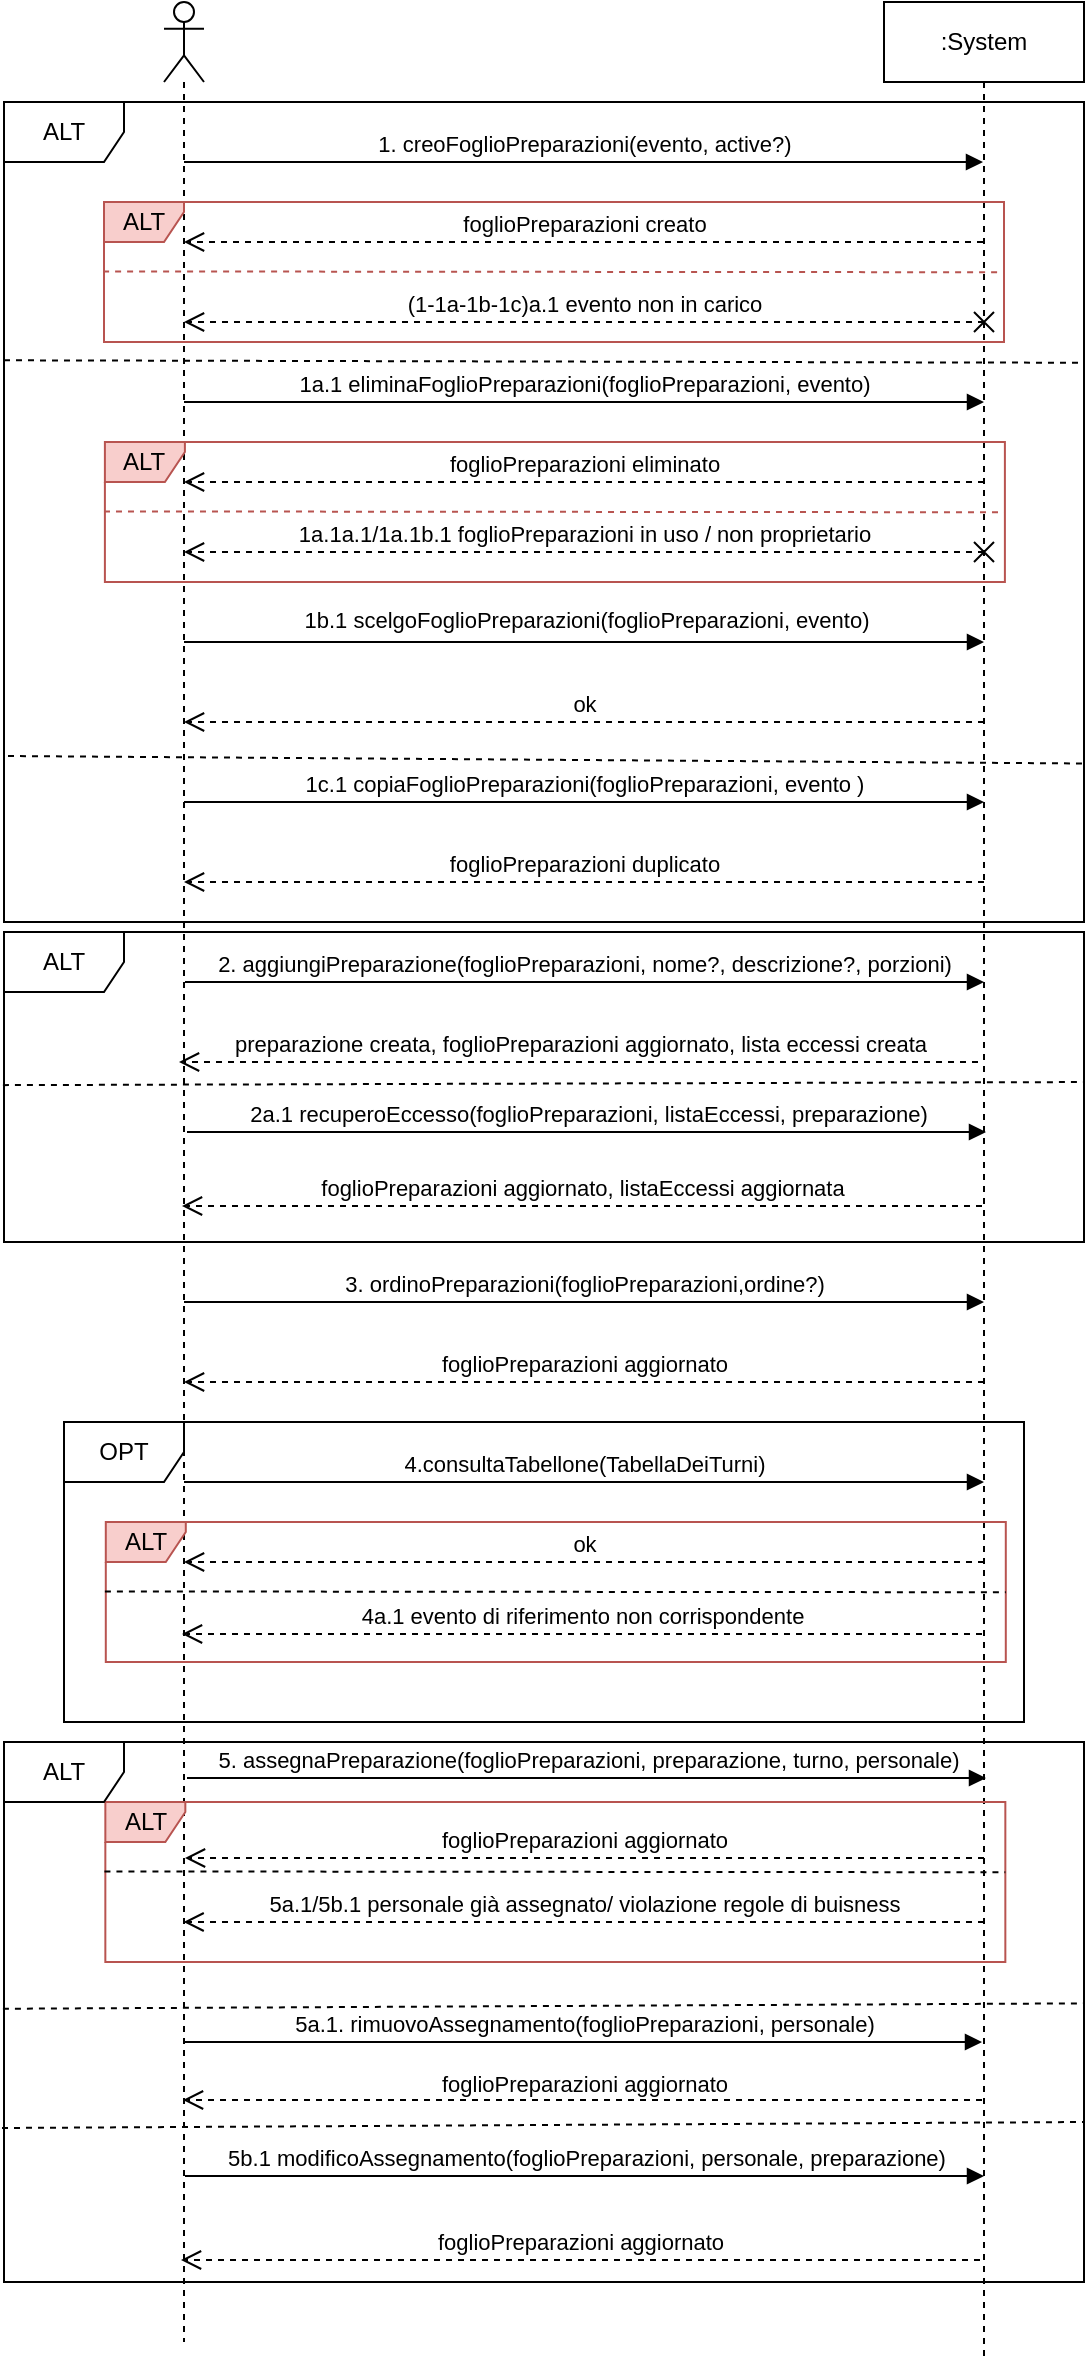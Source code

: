 <mxfile version="24.4.4" type="google">
  <diagram name="Pagina-1" id="llneEzFeN3V9gYq4IAdD">
    <mxGraphModel grid="1" page="1" gridSize="10" guides="1" tooltips="1" connect="1" arrows="1" fold="1" pageScale="1" pageWidth="827" pageHeight="1169" math="0" shadow="0">
      <root>
        <mxCell id="0" />
        <mxCell id="1" parent="0" />
        <mxCell id="FSn6QTFZiRwgJY9tQXng-2" value="" style="shape=umlLifeline;perimeter=lifelinePerimeter;whiteSpace=wrap;html=1;container=1;dropTarget=0;collapsible=0;recursiveResize=0;outlineConnect=0;portConstraint=eastwest;newEdgeStyle={&quot;curved&quot;:0,&quot;rounded&quot;:0};participant=umlActor;" vertex="1" parent="1">
          <mxGeometry x="150" y="120" width="20" height="1170" as="geometry" />
        </mxCell>
        <mxCell id="FSn6QTFZiRwgJY9tQXng-3" value=":System" style="shape=umlLifeline;perimeter=lifelinePerimeter;whiteSpace=wrap;html=1;container=1;dropTarget=0;collapsible=0;recursiveResize=0;outlineConnect=0;portConstraint=eastwest;newEdgeStyle={&quot;curved&quot;:0,&quot;rounded&quot;:0};" vertex="1" parent="1">
          <mxGeometry x="510" y="120" width="100" height="1180" as="geometry" />
        </mxCell>
        <mxCell id="FSn6QTFZiRwgJY9tQXng-4" value="1. creoFoglioPreparazioni(evento, active?)" style="html=1;verticalAlign=bottom;endArrow=block;curved=0;rounded=0;" edge="1" parent="1" target="FSn6QTFZiRwgJY9tQXng-3">
          <mxGeometry x="0.001" width="80" relative="1" as="geometry">
            <mxPoint x="160" y="200" as="sourcePoint" />
            <mxPoint x="240" y="200" as="targetPoint" />
            <mxPoint as="offset" />
          </mxGeometry>
        </mxCell>
        <mxCell id="FSn6QTFZiRwgJY9tQXng-5" value="foglioPreparazioni creato" style="html=1;verticalAlign=bottom;endArrow=open;dashed=1;endSize=8;curved=0;rounded=0;" edge="1" parent="1" source="FSn6QTFZiRwgJY9tQXng-3">
          <mxGeometry x="0.001" relative="1" as="geometry">
            <mxPoint x="240" y="240" as="sourcePoint" />
            <mxPoint x="160" y="240" as="targetPoint" />
            <mxPoint as="offset" />
          </mxGeometry>
        </mxCell>
        <mxCell id="FSn6QTFZiRwgJY9tQXng-6" value="1a.1 eliminaFoglioPreparazioni(foglioPreparazioni, evento)" style="html=1;verticalAlign=bottom;endArrow=block;curved=0;rounded=0;" edge="1" parent="1">
          <mxGeometry width="80" relative="1" as="geometry">
            <mxPoint x="160" y="320" as="sourcePoint" />
            <mxPoint x="560" y="320" as="targetPoint" />
          </mxGeometry>
        </mxCell>
        <mxCell id="FSn6QTFZiRwgJY9tQXng-7" value="foglioPreparazioni eliminato" style="html=1;verticalAlign=bottom;endArrow=open;dashed=1;endSize=8;curved=0;rounded=0;" edge="1" parent="1">
          <mxGeometry relative="1" as="geometry">
            <mxPoint x="560" y="360" as="sourcePoint" />
            <mxPoint x="160" y="360" as="targetPoint" />
          </mxGeometry>
        </mxCell>
        <mxCell id="FSn6QTFZiRwgJY9tQXng-8" value="&lt;div&gt;&lt;/div&gt;&lt;div&gt;&lt;br&gt;&lt;/div&gt;&lt;div&gt;&lt;br&gt;&lt;/div&gt;" style="html=1;verticalAlign=bottom;endArrow=block;curved=0;rounded=0;" edge="1" parent="1">
          <mxGeometry width="80" relative="1" as="geometry">
            <mxPoint x="160" y="440" as="sourcePoint" />
            <mxPoint x="560" y="440" as="targetPoint" />
          </mxGeometry>
        </mxCell>
        <mxCell id="FSn6QTFZiRwgJY9tQXng-31" value="1b.1 scelgoFoglioPreparazioni(foglioPreparazioni, evento)" style="edgeLabel;html=1;align=center;verticalAlign=middle;resizable=0;points=[];" connectable="0" vertex="1" parent="FSn6QTFZiRwgJY9tQXng-8">
          <mxGeometry x="0.002" y="11" relative="1" as="geometry">
            <mxPoint as="offset" />
          </mxGeometry>
        </mxCell>
        <mxCell id="FSn6QTFZiRwgJY9tQXng-9" value="ok" style="html=1;verticalAlign=bottom;endArrow=open;dashed=1;endSize=8;curved=0;rounded=0;" edge="1" parent="1">
          <mxGeometry relative="1" as="geometry">
            <mxPoint x="560" y="480" as="sourcePoint" />
            <mxPoint x="160" y="480" as="targetPoint" />
          </mxGeometry>
        </mxCell>
        <mxCell id="FSn6QTFZiRwgJY9tQXng-10" value="1c.1 copiaFoglioPreparazioni(foglioPreparazioni, evento )" style="html=1;verticalAlign=bottom;endArrow=block;curved=0;rounded=0;" edge="1" parent="1">
          <mxGeometry width="80" relative="1" as="geometry">
            <mxPoint x="160" y="520" as="sourcePoint" />
            <mxPoint x="560" y="520" as="targetPoint" />
            <mxPoint as="offset" />
          </mxGeometry>
        </mxCell>
        <mxCell id="FSn6QTFZiRwgJY9tQXng-11" value="foglioPreparazioni duplicato" style="html=1;verticalAlign=bottom;endArrow=open;dashed=1;endSize=8;curved=0;rounded=0;" edge="1" parent="1">
          <mxGeometry relative="1" as="geometry">
            <mxPoint x="560" y="560" as="sourcePoint" />
            <mxPoint x="160" y="560" as="targetPoint" />
          </mxGeometry>
        </mxCell>
        <mxCell id="yt5xjPj3pXp9j-56CdNH-1" value="foglioPreparazioni aggiornato" style="html=1;verticalAlign=bottom;endArrow=open;dashed=1;endSize=8;curved=0;rounded=0;" edge="1" parent="1">
          <mxGeometry relative="1" as="geometry">
            <mxPoint x="558" y="1249.0" as="sourcePoint" />
            <mxPoint x="158.5" y="1249" as="targetPoint" />
          </mxGeometry>
        </mxCell>
        <mxCell id="yt5xjPj3pXp9j-56CdNH-2" value="5a.1. rimuovoAssegnamento(foglioPreparazioni, personale)" style="html=1;verticalAlign=bottom;endArrow=block;curved=0;rounded=0;" edge="1" parent="1">
          <mxGeometry x="0.001" width="80" relative="1" as="geometry">
            <mxPoint x="159.5" y="1140" as="sourcePoint" />
            <mxPoint x="559" y="1140.0" as="targetPoint" />
            <mxPoint as="offset" />
          </mxGeometry>
        </mxCell>
        <mxCell id="yt5xjPj3pXp9j-56CdNH-3" value="foglioPreparazioni aggiornato" style="html=1;verticalAlign=bottom;endArrow=open;dashed=1;endSize=8;curved=0;rounded=0;" edge="1" parent="1">
          <mxGeometry x="-0.004" y="1" relative="1" as="geometry">
            <mxPoint x="559" y="1169.0" as="sourcePoint" />
            <mxPoint x="159.5" y="1169" as="targetPoint" />
            <mxPoint as="offset" />
          </mxGeometry>
        </mxCell>
        <mxCell id="yt5xjPj3pXp9j-56CdNH-4" value="5. assegnaPreparazione(foglioPreparazioni, preparazione, turno, personale)" style="html=1;verticalAlign=bottom;endArrow=block;curved=0;rounded=0;" edge="1" parent="1">
          <mxGeometry x="0.001" width="80" relative="1" as="geometry">
            <mxPoint x="161.5" y="1008" as="sourcePoint" />
            <mxPoint x="561" y="1008.0" as="targetPoint" />
            <mxPoint as="offset" />
          </mxGeometry>
        </mxCell>
        <mxCell id="yt5xjPj3pXp9j-56CdNH-5" value="foglioPreparazioni aggiornato" style="html=1;verticalAlign=bottom;endArrow=open;dashed=1;endSize=8;curved=0;rounded=0;" edge="1" parent="1">
          <mxGeometry relative="1" as="geometry">
            <mxPoint x="560" y="1048.0" as="sourcePoint" />
            <mxPoint x="160.5" y="1048" as="targetPoint" />
          </mxGeometry>
        </mxCell>
        <mxCell id="yt5xjPj3pXp9j-56CdNH-8" value="2. aggiungiPreparazione(foglioPreparazioni, nome?, descrizione?, porzioni)" style="html=1;verticalAlign=bottom;endArrow=block;curved=0;rounded=0;" edge="1" parent="1">
          <mxGeometry x="-0.001" width="80" relative="1" as="geometry">
            <mxPoint x="160.5" y="610" as="sourcePoint" />
            <mxPoint x="560" y="610" as="targetPoint" />
            <mxPoint as="offset" />
          </mxGeometry>
        </mxCell>
        <mxCell id="yt5xjPj3pXp9j-56CdNH-9" value="preparazione creata, foglioPreparazioni aggiornato, lista eccessi creata" style="html=1;verticalAlign=bottom;endArrow=open;dashed=1;endSize=8;curved=0;rounded=0;" edge="1" parent="1">
          <mxGeometry x="-0.001" relative="1" as="geometry">
            <mxPoint x="557" y="650" as="sourcePoint" />
            <mxPoint x="157.5" y="650" as="targetPoint" />
            <mxPoint as="offset" />
          </mxGeometry>
        </mxCell>
        <mxCell id="yt5xjPj3pXp9j-56CdNH-10" value="5b.1 modificoAssegnamento(foglioPreparazioni, personale, preparazione)" style="html=1;verticalAlign=bottom;endArrow=block;curved=0;rounded=0;" edge="1" parent="1">
          <mxGeometry width="80" relative="1" as="geometry">
            <mxPoint x="160.5" y="1207" as="sourcePoint" />
            <mxPoint x="560.0" y="1207" as="targetPoint" />
          </mxGeometry>
        </mxCell>
        <mxCell id="FSn6QTFZiRwgJY9tQXng-12" value="ALT" style="shape=umlFrame;whiteSpace=wrap;html=1;pointerEvents=0;" vertex="1" parent="1">
          <mxGeometry x="70" y="170" width="540" height="410" as="geometry" />
        </mxCell>
        <mxCell id="FSn6QTFZiRwgJY9tQXng-16" value="" style="endArrow=none;dashed=1;html=1;rounded=0;exitX=0;exitY=0.315;exitDx=0;exitDy=0;exitPerimeter=0;entryX=1;entryY=0.318;entryDx=0;entryDy=0;entryPerimeter=0;" edge="1" parent="1" source="FSn6QTFZiRwgJY9tQXng-12" target="FSn6QTFZiRwgJY9tQXng-12">
          <mxGeometry width="50" height="50" relative="1" as="geometry">
            <mxPoint x="93.52" y="300.0" as="sourcePoint" />
            <mxPoint x="574" y="300.48" as="targetPoint" />
          </mxGeometry>
        </mxCell>
        <mxCell id="FSn6QTFZiRwgJY9tQXng-17" value="ALT" style="shape=umlFrame;whiteSpace=wrap;html=1;pointerEvents=0;width=40;height=20;fillColor=#f8cecc;strokeColor=#b85450;" vertex="1" parent="1">
          <mxGeometry x="120" y="220" width="450" height="70" as="geometry" />
        </mxCell>
        <mxCell id="FSn6QTFZiRwgJY9tQXng-18" value="" style="endArrow=none;dashed=1;html=1;rounded=0;exitX=0;exitY=0.607;exitDx=0;exitDy=0;exitPerimeter=0;entryX=1.001;entryY=0.614;entryDx=0;entryDy=0;entryPerimeter=0;fillColor=#f8cecc;strokeColor=#b85450;" edge="1" parent="1">
          <mxGeometry width="50" height="50" relative="1" as="geometry">
            <mxPoint x="119.55" y="254.71" as="sourcePoint" />
            <mxPoint x="570.0" y="255.13" as="targetPoint" />
          </mxGeometry>
        </mxCell>
        <mxCell id="FSn6QTFZiRwgJY9tQXng-19" value="(1-1a-1b-1c)a.1 evento non in carico" style="html=1;verticalAlign=bottom;endArrow=open;dashed=1;endSize=8;curved=0;rounded=0;" edge="1" parent="1" target="FSn6QTFZiRwgJY9tQXng-2">
          <mxGeometry relative="1" as="geometry">
            <mxPoint x="560" y="280" as="sourcePoint" />
            <mxPoint x="480" y="280" as="targetPoint" />
          </mxGeometry>
        </mxCell>
        <mxCell id="FSn6QTFZiRwgJY9tQXng-23" value="" style="shape=mxgraph.sysml.x;" vertex="1" parent="1">
          <mxGeometry x="555" y="275" width="10" height="10" as="geometry" />
        </mxCell>
        <mxCell id="FSn6QTFZiRwgJY9tQXng-25" value="ALT" style="shape=umlFrame;whiteSpace=wrap;html=1;pointerEvents=0;width=40;height=20;fillColor=#f8cecc;strokeColor=#b85450;" vertex="1" parent="1">
          <mxGeometry x="120.45" y="340" width="450" height="70" as="geometry" />
        </mxCell>
        <mxCell id="FSn6QTFZiRwgJY9tQXng-26" value="" style="endArrow=none;dashed=1;html=1;rounded=0;exitX=0;exitY=0.607;exitDx=0;exitDy=0;exitPerimeter=0;entryX=1.001;entryY=0.614;entryDx=0;entryDy=0;entryPerimeter=0;fillColor=#f8cecc;strokeColor=#b85450;" edge="1" parent="1">
          <mxGeometry width="50" height="50" relative="1" as="geometry">
            <mxPoint x="120.0" y="374.71" as="sourcePoint" />
            <mxPoint x="570.45" y="375.13" as="targetPoint" />
          </mxGeometry>
        </mxCell>
        <mxCell id="FSn6QTFZiRwgJY9tQXng-27" value="" style="shape=mxgraph.sysml.x;" vertex="1" parent="1">
          <mxGeometry x="555" y="390" width="10" height="10" as="geometry" />
        </mxCell>
        <mxCell id="FSn6QTFZiRwgJY9tQXng-28" value="1a.1a.1/1a.1b.1 foglioPreparazioni in uso / non proprietario" style="html=1;verticalAlign=bottom;endArrow=open;dashed=1;endSize=8;curved=0;rounded=0;" edge="1" parent="1">
          <mxGeometry relative="1" as="geometry">
            <mxPoint x="560" y="395" as="sourcePoint" />
            <mxPoint x="160" y="395" as="targetPoint" />
          </mxGeometry>
        </mxCell>
        <mxCell id="FSn6QTFZiRwgJY9tQXng-32" value="" style="endArrow=none;dashed=1;html=1;rounded=0;entryX=0.999;entryY=0.814;entryDx=0;entryDy=0;entryPerimeter=0;" edge="1" parent="1">
          <mxGeometry width="50" height="50" relative="1" as="geometry">
            <mxPoint x="72" y="497" as="sourcePoint" />
            <mxPoint x="609.46" y="500.74" as="targetPoint" />
          </mxGeometry>
        </mxCell>
        <mxCell id="FSn6QTFZiRwgJY9tQXng-33" value="ALT" style="shape=umlFrame;whiteSpace=wrap;html=1;pointerEvents=0;" vertex="1" parent="1">
          <mxGeometry x="70" y="585" width="540" height="155" as="geometry" />
        </mxCell>
        <mxCell id="FSn6QTFZiRwgJY9tQXng-34" value="" style="endArrow=none;dashed=1;html=1;rounded=0;entryX=1;entryY=0.484;entryDx=0;entryDy=0;entryPerimeter=0;exitX=-0.001;exitY=0.494;exitDx=0;exitDy=0;exitPerimeter=0;" edge="1" parent="1" source="FSn6QTFZiRwgJY9tQXng-33" target="FSn6QTFZiRwgJY9tQXng-33">
          <mxGeometry width="50" height="50" relative="1" as="geometry">
            <mxPoint x="70" y="660" as="sourcePoint" />
            <mxPoint x="607.46" y="663.74" as="targetPoint" />
          </mxGeometry>
        </mxCell>
        <mxCell id="FSn6QTFZiRwgJY9tQXng-35" value="2a.1 recuperoEccesso(foglioPreparazioni, listaEccessi, preparazione)" style="html=1;verticalAlign=bottom;endArrow=block;curved=0;rounded=0;" edge="1" parent="1">
          <mxGeometry width="80" relative="1" as="geometry">
            <mxPoint x="161.5" y="685" as="sourcePoint" />
            <mxPoint x="561" y="685" as="targetPoint" />
          </mxGeometry>
        </mxCell>
        <mxCell id="FSn6QTFZiRwgJY9tQXng-36" value="foglioPreparazioni aggiornato, listaEccessi aggiornata" style="html=1;verticalAlign=bottom;endArrow=open;dashed=1;endSize=8;curved=0;rounded=0;" edge="1" parent="1">
          <mxGeometry relative="1" as="geometry">
            <mxPoint x="559" y="722" as="sourcePoint" />
            <mxPoint x="159" y="722" as="targetPoint" />
          </mxGeometry>
        </mxCell>
        <mxCell id="FSn6QTFZiRwgJY9tQXng-37" value="3. ordinoPreparazioni(foglioPreparazioni,ordine?)" style="html=1;verticalAlign=bottom;endArrow=block;curved=0;rounded=0;" edge="1" parent="1">
          <mxGeometry width="80" relative="1" as="geometry">
            <mxPoint x="160" y="770" as="sourcePoint" />
            <mxPoint x="560" y="770" as="targetPoint" />
            <mxPoint as="offset" />
          </mxGeometry>
        </mxCell>
        <mxCell id="FSn6QTFZiRwgJY9tQXng-38" value="foglioPreparazioni aggiornato" style="html=1;verticalAlign=bottom;endArrow=open;dashed=1;endSize=8;curved=0;rounded=0;" edge="1" parent="1">
          <mxGeometry x="-0.001" relative="1" as="geometry">
            <mxPoint x="560" y="810" as="sourcePoint" />
            <mxPoint x="160" y="810" as="targetPoint" />
            <mxPoint as="offset" />
          </mxGeometry>
        </mxCell>
        <mxCell id="FSn6QTFZiRwgJY9tQXng-43" value="4.consultaTabellone(TabellaDeiTurni)" style="html=1;verticalAlign=bottom;endArrow=block;curved=0;rounded=0;" edge="1" parent="1">
          <mxGeometry x="0.001" width="80" relative="1" as="geometry">
            <mxPoint x="160" y="860" as="sourcePoint" />
            <mxPoint x="560" y="860" as="targetPoint" />
            <mxPoint as="offset" />
          </mxGeometry>
        </mxCell>
        <mxCell id="FSn6QTFZiRwgJY9tQXng-44" value="ok" style="html=1;verticalAlign=bottom;endArrow=open;dashed=1;endSize=8;curved=0;rounded=0;" edge="1" parent="1">
          <mxGeometry relative="1" as="geometry">
            <mxPoint x="560" y="900" as="sourcePoint" />
            <mxPoint x="160" y="900" as="targetPoint" />
          </mxGeometry>
        </mxCell>
        <mxCell id="FSn6QTFZiRwgJY9tQXng-45" value="OPT" style="shape=umlFrame;whiteSpace=wrap;html=1;pointerEvents=0;" vertex="1" parent="1">
          <mxGeometry x="100" y="830" width="480" height="150" as="geometry" />
        </mxCell>
        <mxCell id="FSn6QTFZiRwgJY9tQXng-46" value="ALT" style="shape=umlFrame;whiteSpace=wrap;html=1;pointerEvents=0;width=40;height=20;fillColor=#f8cecc;strokeColor=#b85450;shadow=0;labelBackgroundColor=none;" vertex="1" parent="1">
          <mxGeometry x="120.9" y="880" width="450" height="70" as="geometry" />
        </mxCell>
        <mxCell id="FSn6QTFZiRwgJY9tQXng-47" value="" style="endArrow=none;dashed=1;html=1;rounded=0;exitX=0;exitY=0.607;exitDx=0;exitDy=0;exitPerimeter=0;entryX=1.001;entryY=0.614;entryDx=0;entryDy=0;entryPerimeter=0;fillColor=#f8cecc;strokeColor=default;shadow=0;labelBackgroundColor=none;" edge="1" parent="1">
          <mxGeometry width="50" height="50" relative="1" as="geometry">
            <mxPoint x="120.45" y="914.71" as="sourcePoint" />
            <mxPoint x="570.9" y="915.13" as="targetPoint" />
          </mxGeometry>
        </mxCell>
        <mxCell id="FSn6QTFZiRwgJY9tQXng-48" value="4a.1 evento di riferimento non corrispondente" style="html=1;verticalAlign=bottom;endArrow=open;dashed=1;endSize=8;curved=0;rounded=0;" edge="1" parent="1">
          <mxGeometry relative="1" as="geometry">
            <mxPoint x="559" y="936" as="sourcePoint" />
            <mxPoint x="159" y="936" as="targetPoint" />
          </mxGeometry>
        </mxCell>
        <mxCell id="FSn6QTFZiRwgJY9tQXng-51" value="ALT" style="shape=umlFrame;whiteSpace=wrap;html=1;pointerEvents=0;width=40;height=20;fillColor=#f8cecc;strokeColor=#b85450;shadow=0;labelBackgroundColor=none;" vertex="1" parent="1">
          <mxGeometry x="120.67" y="1020" width="450" height="80" as="geometry" />
        </mxCell>
        <mxCell id="FSn6QTFZiRwgJY9tQXng-52" value="" style="endArrow=none;dashed=1;html=1;rounded=0;exitX=0;exitY=0.607;exitDx=0;exitDy=0;exitPerimeter=0;entryX=1.001;entryY=0.614;entryDx=0;entryDy=0;entryPerimeter=0;fillColor=#f8cecc;strokeColor=default;shadow=0;labelBackgroundColor=none;" edge="1" parent="1">
          <mxGeometry width="50" height="50" relative="1" as="geometry">
            <mxPoint x="120.22" y="1054.71" as="sourcePoint" />
            <mxPoint x="570.67" y="1055.13" as="targetPoint" />
          </mxGeometry>
        </mxCell>
        <mxCell id="FSn6QTFZiRwgJY9tQXng-53" value="5a.1/5b.1 personale già assegnato/ violazione regole di buisness" style="html=1;verticalAlign=bottom;endArrow=open;dashed=1;endSize=8;curved=0;rounded=0;exitX=0.5;exitY=0.638;exitDx=0;exitDy=0;exitPerimeter=0;" edge="1" parent="1">
          <mxGeometry relative="1" as="geometry">
            <mxPoint x="560" y="1080.0" as="sourcePoint" />
            <mxPoint x="159.786" y="1080.0" as="targetPoint" />
          </mxGeometry>
        </mxCell>
        <mxCell id="FSn6QTFZiRwgJY9tQXng-54" value="ALT" style="shape=umlFrame;whiteSpace=wrap;html=1;pointerEvents=0;" vertex="1" parent="1">
          <mxGeometry x="70" y="990" width="540" height="270" as="geometry" />
        </mxCell>
        <mxCell id="FSn6QTFZiRwgJY9tQXng-55" value="" style="endArrow=none;dashed=1;html=1;rounded=0;entryX=1;entryY=0.484;entryDx=0;entryDy=0;entryPerimeter=0;exitX=-0.001;exitY=0.494;exitDx=0;exitDy=0;exitPerimeter=0;" edge="1" parent="1" source="FSn6QTFZiRwgJY9tQXng-54" target="FSn6QTFZiRwgJY9tQXng-54">
          <mxGeometry width="50" height="50" relative="1" as="geometry">
            <mxPoint x="70" y="1065" as="sourcePoint" />
            <mxPoint x="607.46" y="1068.74" as="targetPoint" />
          </mxGeometry>
        </mxCell>
        <mxCell id="FSn6QTFZiRwgJY9tQXng-56" value="" style="endArrow=none;dashed=1;html=1;rounded=0;entryX=1;entryY=0.484;entryDx=0;entryDy=0;entryPerimeter=0;exitX=-0.001;exitY=0.494;exitDx=0;exitDy=0;exitPerimeter=0;" edge="1" parent="1">
          <mxGeometry width="50" height="50" relative="1" as="geometry">
            <mxPoint x="69" y="1183" as="sourcePoint" />
            <mxPoint x="610" y="1180" as="targetPoint" />
          </mxGeometry>
        </mxCell>
      </root>
    </mxGraphModel>
  </diagram>
</mxfile>

